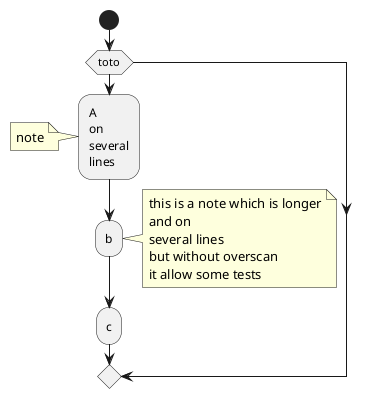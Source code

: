 {
  "sha1": "kbykbvvs3sd5byxbvff9upjml145xzo",
  "insertion": {
    "when": "2024-06-03T18:59:32.831Z",
    "user": "plantuml@gmail.com"
  }
}
@startuml
start

if (toto)

:A\non\nseveral\nlines;
note left
note
end note

:b;
note right
this is a note which is longer
and on
several lines
but without overscan
it allow some tests
end note

:c;

endif

@enduml
